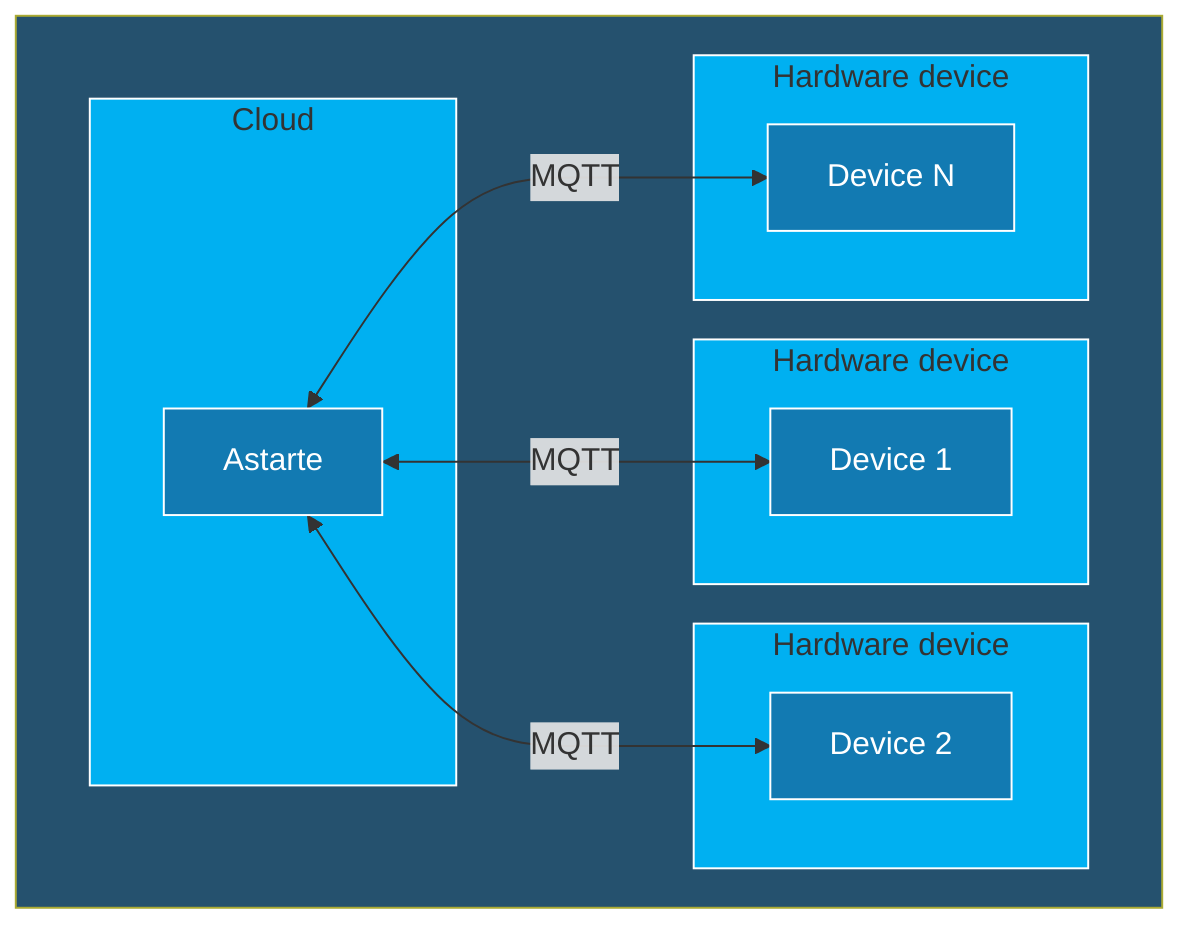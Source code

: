 %% Copyright 2024 SECO Mind Srl
%% SPDX-License-Identifier: CC0-1.0

flowchart LR
    subgraph arch[  ]
        direction LR
        subgraph cloud[Cloud]
            astarte[Astarte]
        end
        subgraph device1[Hardware device]
            astarte <-->|MQTT| node1[Device 1]
        end
        subgraph device2[Hardware device]
            astarte <-->|MQTT| node2[Device 2]
        end
        subgraph device3[Hardware device]
            astarte <-->|MQTT| noden[Device N]
        end
    end
    style arch fill:#25516e
    style cloud fill:#00b0f1,stroke:#ffffff
    style astarte fill:#127ab2,stroke:#ffffff,color:#fff
    style device1 fill:#00b0f1, stroke:#ffffff
    style node1 fill:#127ab2,stroke:#ffffff,color:#fff
    style device2 fill:#00b0f1, stroke:#ffffff
    style node2 fill:#127ab2,stroke:#ffffff,color:#fff
    style device3 fill:#00b0f1, stroke:#ffffff
    style noden fill:#127ab2,stroke:#ffffff,color:#fff